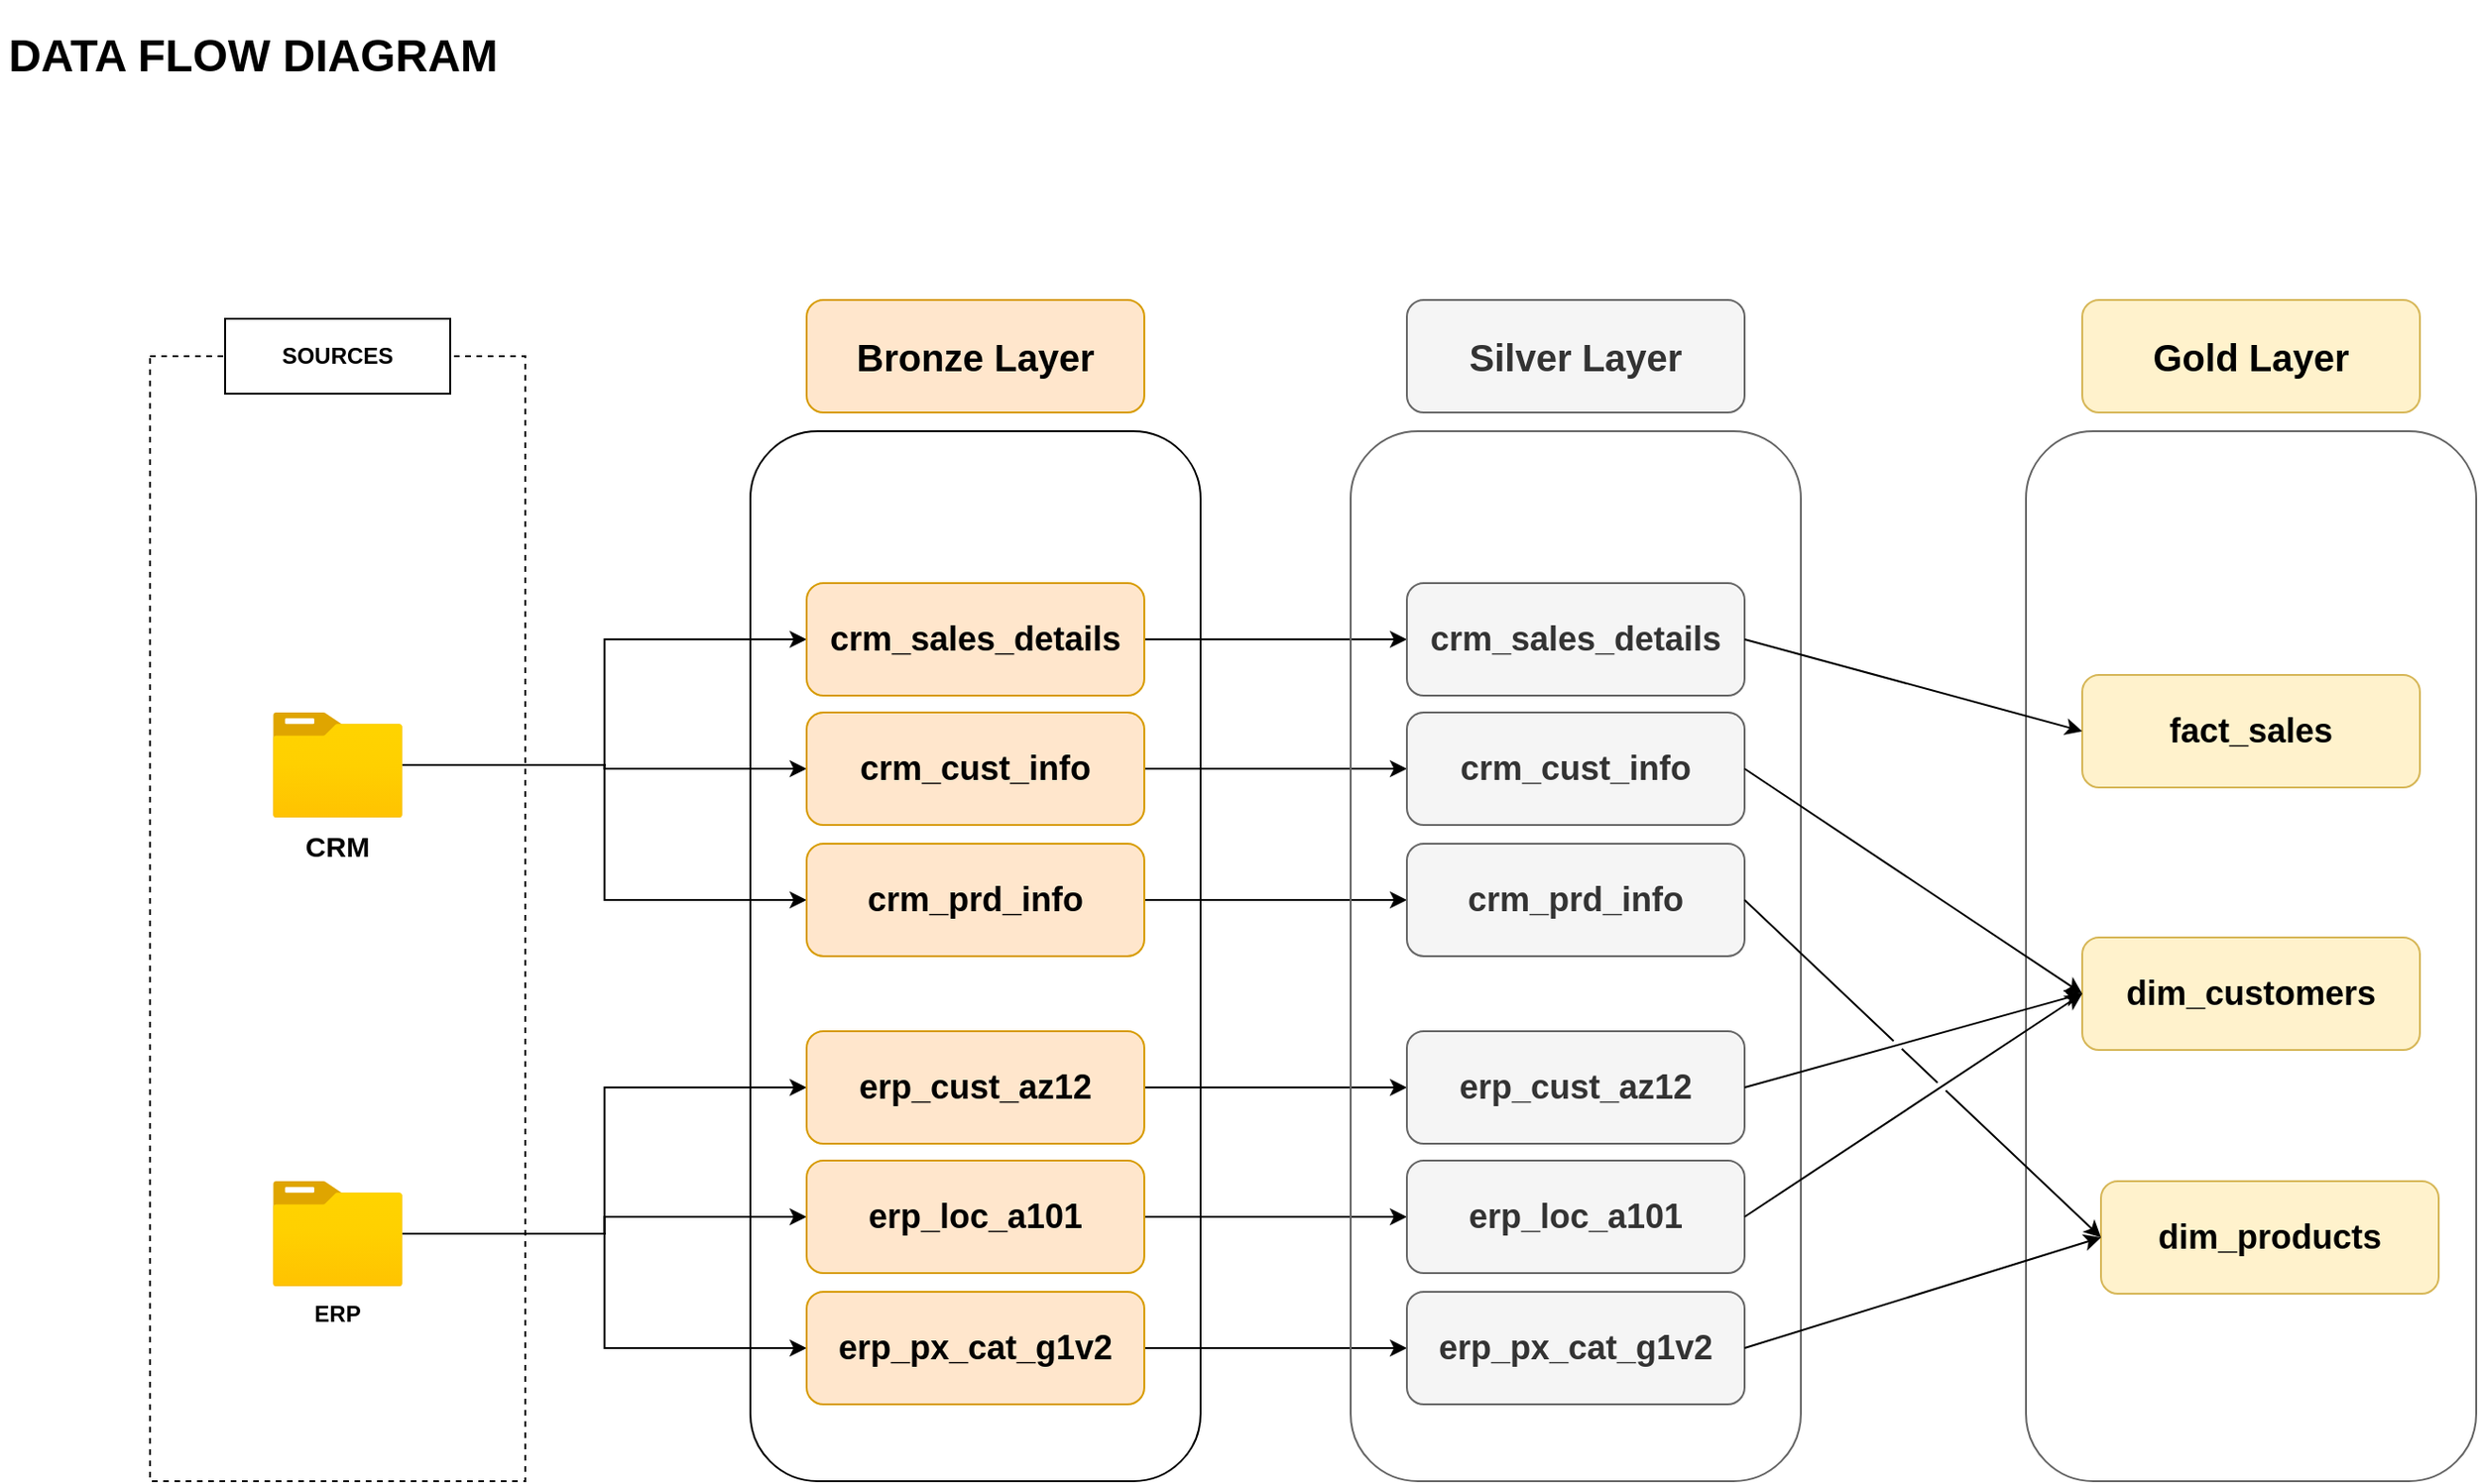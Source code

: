 <mxfile version="28.1.2">
  <diagram name="Page-1" id="Ivs_b2PJV8cT-RYYZ0fu">
    <mxGraphModel dx="1042" dy="626" grid="1" gridSize="10" guides="1" tooltips="1" connect="1" arrows="1" fold="1" page="1" pageScale="1" pageWidth="850" pageHeight="1100" math="0" shadow="0">
      <root>
        <mxCell id="0" />
        <mxCell id="1" parent="0" />
        <mxCell id="7-nlb7nqVZRyu6KD1aG7-1" value="&lt;font style=&quot;font-size: 24px;&quot;&gt;&lt;b&gt;DATA FLOW DIAGRAM&lt;/b&gt;&lt;/font&gt;" style="text;html=1;align=center;verticalAlign=middle;whiteSpace=wrap;rounded=0;" parent="1" vertex="1">
          <mxGeometry y="10" width="270" height="60" as="geometry" />
        </mxCell>
        <mxCell id="7-nlb7nqVZRyu6KD1aG7-2" value="" style="rounded=0;whiteSpace=wrap;html=1;dashed=1;fillColor=none;" parent="1" vertex="1">
          <mxGeometry x="80" y="200" width="200" height="600" as="geometry" />
        </mxCell>
        <mxCell id="7-nlb7nqVZRyu6KD1aG7-3" value="" style="rounded=0;whiteSpace=wrap;html=1;" parent="1" vertex="1">
          <mxGeometry x="120" y="180" width="120" height="40" as="geometry" />
        </mxCell>
        <mxCell id="7-nlb7nqVZRyu6KD1aG7-4" value="&lt;b&gt;SOURCES&lt;/b&gt;" style="text;html=1;align=center;verticalAlign=middle;whiteSpace=wrap;rounded=0;" parent="1" vertex="1">
          <mxGeometry x="150" y="185" width="60" height="30" as="geometry" />
        </mxCell>
        <mxCell id="7-nlb7nqVZRyu6KD1aG7-23" style="edgeStyle=orthogonalEdgeStyle;rounded=0;orthogonalLoop=1;jettySize=auto;html=1;" parent="1" source="7-nlb7nqVZRyu6KD1aG7-5" target="7-nlb7nqVZRyu6KD1aG7-12" edge="1">
          <mxGeometry relative="1" as="geometry" />
        </mxCell>
        <mxCell id="7-nlb7nqVZRyu6KD1aG7-24" style="edgeStyle=orthogonalEdgeStyle;rounded=0;orthogonalLoop=1;jettySize=auto;html=1;entryX=0;entryY=0.5;entryDx=0;entryDy=0;" parent="1" source="7-nlb7nqVZRyu6KD1aG7-5" target="7-nlb7nqVZRyu6KD1aG7-11" edge="1">
          <mxGeometry relative="1" as="geometry" />
        </mxCell>
        <mxCell id="7-nlb7nqVZRyu6KD1aG7-25" style="edgeStyle=orthogonalEdgeStyle;rounded=0;orthogonalLoop=1;jettySize=auto;html=1;entryX=0;entryY=0.5;entryDx=0;entryDy=0;" parent="1" source="7-nlb7nqVZRyu6KD1aG7-5" target="7-nlb7nqVZRyu6KD1aG7-13" edge="1">
          <mxGeometry relative="1" as="geometry" />
        </mxCell>
        <mxCell id="7-nlb7nqVZRyu6KD1aG7-5" value="" style="image;aspect=fixed;html=1;points=[];align=center;fontSize=15;image=img/lib/azure2/general/Folder_Blank.svg;" parent="1" vertex="1">
          <mxGeometry x="145.5" y="390" width="69" height="56.0" as="geometry" />
        </mxCell>
        <mxCell id="7-nlb7nqVZRyu6KD1aG7-6" value="&lt;b&gt;CRM&lt;/b&gt;" style="text;html=1;align=center;verticalAlign=middle;whiteSpace=wrap;rounded=0;fontSize=15;" parent="1" vertex="1">
          <mxGeometry x="150" y="446" width="60" height="30" as="geometry" />
        </mxCell>
        <mxCell id="7-nlb7nqVZRyu6KD1aG7-29" style="edgeStyle=orthogonalEdgeStyle;rounded=0;orthogonalLoop=1;jettySize=auto;html=1;" parent="1" source="7-nlb7nqVZRyu6KD1aG7-7" target="7-nlb7nqVZRyu6KD1aG7-27" edge="1">
          <mxGeometry relative="1" as="geometry" />
        </mxCell>
        <mxCell id="7-nlb7nqVZRyu6KD1aG7-30" style="edgeStyle=orthogonalEdgeStyle;rounded=0;orthogonalLoop=1;jettySize=auto;html=1;entryX=0;entryY=0.5;entryDx=0;entryDy=0;" parent="1" source="7-nlb7nqVZRyu6KD1aG7-7" target="7-nlb7nqVZRyu6KD1aG7-26" edge="1">
          <mxGeometry relative="1" as="geometry" />
        </mxCell>
        <mxCell id="7-nlb7nqVZRyu6KD1aG7-31" style="edgeStyle=orthogonalEdgeStyle;rounded=0;orthogonalLoop=1;jettySize=auto;html=1;entryX=0;entryY=0.5;entryDx=0;entryDy=0;" parent="1" source="7-nlb7nqVZRyu6KD1aG7-7" target="7-nlb7nqVZRyu6KD1aG7-28" edge="1">
          <mxGeometry relative="1" as="geometry" />
        </mxCell>
        <mxCell id="7-nlb7nqVZRyu6KD1aG7-7" value="" style="image;aspect=fixed;html=1;points=[];align=center;fontSize=12;image=img/lib/azure2/general/Folder_Blank.svg;" parent="1" vertex="1">
          <mxGeometry x="145.5" y="640" width="69" height="56.0" as="geometry" />
        </mxCell>
        <mxCell id="7-nlb7nqVZRyu6KD1aG7-8" value="&lt;b&gt;ERP&lt;/b&gt;" style="text;html=1;align=center;verticalAlign=middle;whiteSpace=wrap;rounded=0;" parent="1" vertex="1">
          <mxGeometry x="150" y="696" width="60" height="30" as="geometry" />
        </mxCell>
        <mxCell id="7-nlb7nqVZRyu6KD1aG7-9" value="" style="rounded=1;whiteSpace=wrap;html=1;fillColor=none;" parent="1" vertex="1">
          <mxGeometry x="400" y="240" width="240" height="560" as="geometry" />
        </mxCell>
        <mxCell id="7-nlb7nqVZRyu6KD1aG7-10" value="&lt;b&gt;&lt;font style=&quot;font-size: 20px;&quot;&gt;Bronze Layer&lt;/font&gt;&lt;/b&gt;" style="rounded=1;whiteSpace=wrap;html=1;fillColor=#ffe6cc;strokeColor=#d79b00;" parent="1" vertex="1">
          <mxGeometry x="430" y="170" width="180" height="60" as="geometry" />
        </mxCell>
        <mxCell id="uNbijnfLbD5GDGT-rjjf-9" style="edgeStyle=orthogonalEdgeStyle;rounded=0;orthogonalLoop=1;jettySize=auto;html=1;exitX=1;exitY=0.5;exitDx=0;exitDy=0;" parent="1" source="7-nlb7nqVZRyu6KD1aG7-11" target="uNbijnfLbD5GDGT-rjjf-3" edge="1">
          <mxGeometry relative="1" as="geometry" />
        </mxCell>
        <mxCell id="7-nlb7nqVZRyu6KD1aG7-11" value="&lt;font style=&quot;font-size: 18px;&quot;&gt;&lt;b&gt;crm_sales_details&lt;/b&gt;&lt;/font&gt;" style="rounded=1;whiteSpace=wrap;html=1;fillColor=#ffe6cc;strokeColor=#d79b00;" parent="1" vertex="1">
          <mxGeometry x="430" y="321" width="180" height="60" as="geometry" />
        </mxCell>
        <mxCell id="uNbijnfLbD5GDGT-rjjf-10" style="edgeStyle=orthogonalEdgeStyle;rounded=0;orthogonalLoop=1;jettySize=auto;html=1;exitX=1;exitY=0.5;exitDx=0;exitDy=0;" parent="1" source="7-nlb7nqVZRyu6KD1aG7-12" target="uNbijnfLbD5GDGT-rjjf-4" edge="1">
          <mxGeometry relative="1" as="geometry" />
        </mxCell>
        <mxCell id="7-nlb7nqVZRyu6KD1aG7-12" value="&lt;font style=&quot;font-size: 18px;&quot;&gt;&lt;b&gt;crm_cust_info&lt;/b&gt;&lt;/font&gt;" style="rounded=1;whiteSpace=wrap;html=1;fillColor=#ffe6cc;strokeColor=#d79b00;" parent="1" vertex="1">
          <mxGeometry x="430" y="390" width="180" height="60" as="geometry" />
        </mxCell>
        <mxCell id="uNbijnfLbD5GDGT-rjjf-11" style="edgeStyle=orthogonalEdgeStyle;rounded=0;orthogonalLoop=1;jettySize=auto;html=1;exitX=1;exitY=0.5;exitDx=0;exitDy=0;entryX=0;entryY=0.5;entryDx=0;entryDy=0;" parent="1" source="7-nlb7nqVZRyu6KD1aG7-13" target="uNbijnfLbD5GDGT-rjjf-5" edge="1">
          <mxGeometry relative="1" as="geometry" />
        </mxCell>
        <mxCell id="7-nlb7nqVZRyu6KD1aG7-13" value="&lt;font style=&quot;font-size: 18px;&quot;&gt;&lt;b&gt;crm_prd_info&lt;/b&gt;&lt;/font&gt;" style="rounded=1;whiteSpace=wrap;html=1;fillColor=#ffe6cc;strokeColor=#d79b00;" parent="1" vertex="1">
          <mxGeometry x="430" y="460" width="180" height="60" as="geometry" />
        </mxCell>
        <mxCell id="uNbijnfLbD5GDGT-rjjf-12" style="edgeStyle=orthogonalEdgeStyle;rounded=0;orthogonalLoop=1;jettySize=auto;html=1;exitX=1;exitY=0.5;exitDx=0;exitDy=0;" parent="1" source="7-nlb7nqVZRyu6KD1aG7-26" target="uNbijnfLbD5GDGT-rjjf-6" edge="1">
          <mxGeometry relative="1" as="geometry" />
        </mxCell>
        <mxCell id="7-nlb7nqVZRyu6KD1aG7-26" value="&lt;font style=&quot;font-size: 18px;&quot;&gt;&lt;b&gt;erp_cust_az12&lt;/b&gt;&lt;/font&gt;" style="rounded=1;whiteSpace=wrap;html=1;fillColor=#ffe6cc;strokeColor=#d79b00;" parent="1" vertex="1">
          <mxGeometry x="430" y="560" width="180" height="60" as="geometry" />
        </mxCell>
        <mxCell id="uNbijnfLbD5GDGT-rjjf-13" style="edgeStyle=orthogonalEdgeStyle;rounded=0;orthogonalLoop=1;jettySize=auto;html=1;exitX=1;exitY=0.5;exitDx=0;exitDy=0;entryX=0;entryY=0.5;entryDx=0;entryDy=0;" parent="1" source="7-nlb7nqVZRyu6KD1aG7-27" target="uNbijnfLbD5GDGT-rjjf-7" edge="1">
          <mxGeometry relative="1" as="geometry" />
        </mxCell>
        <mxCell id="7-nlb7nqVZRyu6KD1aG7-27" value="&lt;font style=&quot;font-size: 18px;&quot;&gt;&lt;b&gt;erp_loc_a101&lt;/b&gt;&lt;/font&gt;" style="rounded=1;whiteSpace=wrap;html=1;fillColor=#ffe6cc;strokeColor=#d79b00;" parent="1" vertex="1">
          <mxGeometry x="430" y="629" width="180" height="60" as="geometry" />
        </mxCell>
        <mxCell id="uNbijnfLbD5GDGT-rjjf-14" style="edgeStyle=orthogonalEdgeStyle;rounded=0;orthogonalLoop=1;jettySize=auto;html=1;exitX=1;exitY=0.5;exitDx=0;exitDy=0;entryX=0;entryY=0.5;entryDx=0;entryDy=0;" parent="1" source="7-nlb7nqVZRyu6KD1aG7-28" target="uNbijnfLbD5GDGT-rjjf-8" edge="1">
          <mxGeometry relative="1" as="geometry" />
        </mxCell>
        <mxCell id="7-nlb7nqVZRyu6KD1aG7-28" value="&lt;font style=&quot;font-size: 18px;&quot;&gt;&lt;b&gt;erp_px_cat_g1v2&lt;/b&gt;&lt;/font&gt;" style="rounded=1;whiteSpace=wrap;html=1;fillColor=#ffe6cc;strokeColor=#d79b00;" parent="1" vertex="1">
          <mxGeometry x="430" y="699" width="180" height="60" as="geometry" />
        </mxCell>
        <mxCell id="uNbijnfLbD5GDGT-rjjf-1" value="" style="rounded=1;whiteSpace=wrap;html=1;fillColor=none;fontColor=#333333;strokeColor=#666666;" parent="1" vertex="1">
          <mxGeometry x="720" y="240" width="240" height="560" as="geometry" />
        </mxCell>
        <mxCell id="uNbijnfLbD5GDGT-rjjf-2" value="&lt;b&gt;&lt;font style=&quot;font-size: 20px;&quot;&gt;Silver Layer&lt;/font&gt;&lt;/b&gt;" style="rounded=1;whiteSpace=wrap;html=1;fillColor=#f5f5f5;strokeColor=#666666;fontColor=#333333;" parent="1" vertex="1">
          <mxGeometry x="750" y="170" width="180" height="60" as="geometry" />
        </mxCell>
        <mxCell id="uNbijnfLbD5GDGT-rjjf-3" value="&lt;font style=&quot;font-size: 18px;&quot;&gt;&lt;b&gt;crm_sales_details&lt;/b&gt;&lt;/font&gt;" style="rounded=1;whiteSpace=wrap;html=1;fillColor=#f5f5f5;strokeColor=#666666;fontColor=#333333;" parent="1" vertex="1">
          <mxGeometry x="750" y="321" width="180" height="60" as="geometry" />
        </mxCell>
        <mxCell id="uNbijnfLbD5GDGT-rjjf-4" value="&lt;font style=&quot;font-size: 18px;&quot;&gt;&lt;b&gt;crm_cust_info&lt;/b&gt;&lt;/font&gt;" style="rounded=1;whiteSpace=wrap;html=1;fillColor=#f5f5f5;strokeColor=#666666;fontColor=#333333;" parent="1" vertex="1">
          <mxGeometry x="750" y="390" width="180" height="60" as="geometry" />
        </mxCell>
        <mxCell id="uNbijnfLbD5GDGT-rjjf-5" value="&lt;font style=&quot;font-size: 18px;&quot;&gt;&lt;b&gt;crm_prd_info&lt;/b&gt;&lt;/font&gt;" style="rounded=1;whiteSpace=wrap;html=1;fillColor=#f5f5f5;strokeColor=#666666;fontColor=#333333;" parent="1" vertex="1">
          <mxGeometry x="750" y="460" width="180" height="60" as="geometry" />
        </mxCell>
        <mxCell id="uNbijnfLbD5GDGT-rjjf-6" value="&lt;font style=&quot;font-size: 18px;&quot;&gt;&lt;b&gt;erp_cust_az12&lt;/b&gt;&lt;/font&gt;" style="rounded=1;whiteSpace=wrap;html=1;fillColor=#f5f5f5;strokeColor=#666666;fontColor=#333333;" parent="1" vertex="1">
          <mxGeometry x="750" y="560" width="180" height="60" as="geometry" />
        </mxCell>
        <mxCell id="uNbijnfLbD5GDGT-rjjf-7" value="&lt;font style=&quot;font-size: 18px;&quot;&gt;&lt;b&gt;erp_loc_a101&lt;/b&gt;&lt;/font&gt;" style="rounded=1;whiteSpace=wrap;html=1;fillColor=#f5f5f5;strokeColor=#666666;fontColor=#333333;" parent="1" vertex="1">
          <mxGeometry x="750" y="629" width="180" height="60" as="geometry" />
        </mxCell>
        <mxCell id="uNbijnfLbD5GDGT-rjjf-8" value="&lt;font style=&quot;font-size: 18px;&quot;&gt;&lt;b&gt;erp_px_cat_g1v2&lt;/b&gt;&lt;/font&gt;" style="rounded=1;whiteSpace=wrap;html=1;fillColor=#f5f5f5;strokeColor=#666666;fontColor=#333333;" parent="1" vertex="1">
          <mxGeometry x="750" y="699" width="180" height="60" as="geometry" />
        </mxCell>
        <mxCell id="zLXAsTdvO962Pf7CZSRo-1" value="" style="rounded=1;whiteSpace=wrap;html=1;fillColor=none;fontColor=#333333;strokeColor=#666666;" vertex="1" parent="1">
          <mxGeometry x="1080" y="240" width="240" height="560" as="geometry" />
        </mxCell>
        <mxCell id="zLXAsTdvO962Pf7CZSRo-2" value="&lt;b&gt;&lt;font style=&quot;font-size: 20px;&quot;&gt;Gold Layer&lt;/font&gt;&lt;/b&gt;" style="rounded=1;whiteSpace=wrap;html=1;fillColor=#fff2cc;strokeColor=#d6b656;" vertex="1" parent="1">
          <mxGeometry x="1110" y="170" width="180" height="60" as="geometry" />
        </mxCell>
        <mxCell id="zLXAsTdvO962Pf7CZSRo-3" value="&lt;font style=&quot;font-size: 18px;&quot;&gt;&lt;b&gt;fact_sales&lt;/b&gt;&lt;/font&gt;" style="rounded=1;whiteSpace=wrap;html=1;fillColor=#fff2cc;strokeColor=#d6b656;" vertex="1" parent="1">
          <mxGeometry x="1110" y="370" width="180" height="60" as="geometry" />
        </mxCell>
        <mxCell id="zLXAsTdvO962Pf7CZSRo-4" value="&lt;font style=&quot;font-size: 18px;&quot;&gt;&lt;b&gt;dim_customers&lt;/b&gt;&lt;/font&gt;" style="rounded=1;whiteSpace=wrap;html=1;fillColor=#fff2cc;strokeColor=#d6b656;" vertex="1" parent="1">
          <mxGeometry x="1110" y="510" width="180" height="60" as="geometry" />
        </mxCell>
        <mxCell id="zLXAsTdvO962Pf7CZSRo-5" value="&lt;font style=&quot;font-size: 18px;&quot;&gt;&lt;b&gt;dim_products&lt;/b&gt;&lt;/font&gt;" style="rounded=1;whiteSpace=wrap;html=1;fillColor=#fff2cc;strokeColor=#d6b656;" vertex="1" parent="1">
          <mxGeometry x="1120" y="640" width="180" height="60" as="geometry" />
        </mxCell>
        <mxCell id="zLXAsTdvO962Pf7CZSRo-9" value="" style="endArrow=classic;html=1;rounded=0;entryX=0;entryY=0.5;entryDx=0;entryDy=0;exitX=1;exitY=0.5;exitDx=0;exitDy=0;jumpStyle=gap;" edge="1" parent="1" source="uNbijnfLbD5GDGT-rjjf-3" target="zLXAsTdvO962Pf7CZSRo-3">
          <mxGeometry width="50" height="50" relative="1" as="geometry">
            <mxPoint x="1000" y="540" as="sourcePoint" />
            <mxPoint x="1050" y="490" as="targetPoint" />
          </mxGeometry>
        </mxCell>
        <mxCell id="zLXAsTdvO962Pf7CZSRo-10" value="" style="endArrow=classic;html=1;rounded=0;entryX=0;entryY=0.5;entryDx=0;entryDy=0;exitX=1;exitY=0.5;exitDx=0;exitDy=0;jumpStyle=gap;" edge="1" parent="1" source="uNbijnfLbD5GDGT-rjjf-4" target="zLXAsTdvO962Pf7CZSRo-4">
          <mxGeometry width="50" height="50" relative="1" as="geometry">
            <mxPoint x="940" y="361" as="sourcePoint" />
            <mxPoint x="1120" y="410" as="targetPoint" />
          </mxGeometry>
        </mxCell>
        <mxCell id="zLXAsTdvO962Pf7CZSRo-11" value="" style="endArrow=classic;html=1;rounded=0;entryX=0;entryY=0.5;entryDx=0;entryDy=0;exitX=1;exitY=0.5;exitDx=0;exitDy=0;jumpStyle=gap;" edge="1" parent="1" source="uNbijnfLbD5GDGT-rjjf-6" target="zLXAsTdvO962Pf7CZSRo-4">
          <mxGeometry width="50" height="50" relative="1" as="geometry">
            <mxPoint x="940" y="430" as="sourcePoint" />
            <mxPoint x="1120" y="550" as="targetPoint" />
          </mxGeometry>
        </mxCell>
        <mxCell id="zLXAsTdvO962Pf7CZSRo-12" value="" style="endArrow=classic;html=1;rounded=0;entryX=0;entryY=0.5;entryDx=0;entryDy=0;exitX=1;exitY=0.5;exitDx=0;exitDy=0;jumpStyle=gap;" edge="1" parent="1" source="uNbijnfLbD5GDGT-rjjf-7" target="zLXAsTdvO962Pf7CZSRo-4">
          <mxGeometry width="50" height="50" relative="1" as="geometry">
            <mxPoint x="940" y="600" as="sourcePoint" />
            <mxPoint x="1120" y="550" as="targetPoint" />
          </mxGeometry>
        </mxCell>
        <mxCell id="zLXAsTdvO962Pf7CZSRo-13" value="" style="endArrow=classic;html=1;rounded=0;entryX=0;entryY=0.5;entryDx=0;entryDy=0;exitX=1;exitY=0.5;exitDx=0;exitDy=0;jumpStyle=gap;" edge="1" parent="1" source="uNbijnfLbD5GDGT-rjjf-5" target="zLXAsTdvO962Pf7CZSRo-5">
          <mxGeometry width="50" height="50" relative="1" as="geometry">
            <mxPoint x="940" y="669" as="sourcePoint" />
            <mxPoint x="1120" y="550" as="targetPoint" />
          </mxGeometry>
        </mxCell>
        <mxCell id="zLXAsTdvO962Pf7CZSRo-14" value="" style="endArrow=classic;html=1;rounded=0;entryX=0;entryY=0.5;entryDx=0;entryDy=0;exitX=1;exitY=0.5;exitDx=0;exitDy=0;jumpStyle=gap;" edge="1" parent="1" source="uNbijnfLbD5GDGT-rjjf-8" target="zLXAsTdvO962Pf7CZSRo-5">
          <mxGeometry width="50" height="50" relative="1" as="geometry">
            <mxPoint x="940" y="500" as="sourcePoint" />
            <mxPoint x="1130" y="680" as="targetPoint" />
          </mxGeometry>
        </mxCell>
      </root>
    </mxGraphModel>
  </diagram>
</mxfile>
